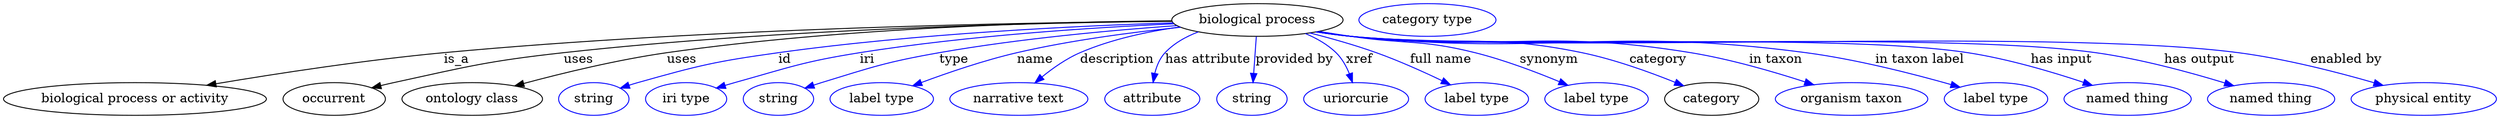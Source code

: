 digraph {
	graph [bb="0,0,2724.9,123"];
	node [label="\N"];
	"biological process"	[height=0.5,
		label="biological process",
		pos="1369.6,105",
		width=2.5998];
	"biological process or activity"	[height=0.5,
		pos="143.64,18",
		width=3.9899];
	"biological process" -> "biological process or activity"	[label=is_a,
		lp="495.64,61.5",
		pos="e,222.23,33.073 1276.1,103.61 1114,102.21 770.44,95.974 481.64,69 396.67,61.064 300.45,46.257 232.47,34.808"];
	occurrent	[height=0.5,
		pos="361.64,18",
		width=1.5526];
	"biological process" -> occurrent	[label=uses,
		lp="629.14,61.5",
		pos="e,402.78,30.292 1276.1,103.56 1132.8,102.01 850.61,95.5 612.64,69 529.2,59.708 508.65,53.97 426.64,36 422.04,34.992 417.27,33.879 \
412.51,32.72"];
	"ontology class"	[height=0.5,
		pos="512.64,18",
		width=2.1304];
	"biological process" -> "ontology class"	[label=uses,
		lp="743.14,61.5",
		pos="e,559.36,32.414 1276,104.02 1150.3,102.89 920.59,96.719 726.64,69 672.5,61.263 611.9,46.515 569.04,35.033"];
	id	[color=blue,
		height=0.5,
		label=string,
		pos="645.64,18",
		width=1.0652];
	"biological process" -> id	[color=blue,
		label=id,
		lp="857.64,61.5",
		pos="e,674.63,29.966 1277.4,101.67 1173.3,98.139 999.14,89.512 850.64,69 780.01,59.244 762.28,55.278 693.64,36 690.53,35.128 687.33,34.158 \
684.14,33.138",
		style=solid];
	iri	[color=blue,
		height=0.5,
		label="iri type",
		pos="746.64,18",
		width=1.2277];
	"biological process" -> iri	[color=blue,
		label=iri,
		lp="944.64,61.5",
		pos="e,780.19,29.97 1278.3,100.79 1190.3,96.724 1053.7,87.819 936.64,69 885.47,60.777 828.12,44.705 789.94,32.996",
		style=solid];
	type	[color=blue,
		height=0.5,
		label=string,
		pos="847.64,18",
		width=1.0652];
	"biological process" -> type	[color=blue,
		label=type,
		lp="1038.6,61.5",
		pos="e,876.58,29.953 1281.4,98.812 1211,93.78 1110,84.568 1022.6,69 964.8,58.689 950.77,53.344 894.64,36 891.88,35.147 889.04,34.229 \
886.2,33.277",
		style=solid];
	name	[color=blue,
		height=0.5,
		label="label type",
		pos="960.64,18",
		width=1.5707];
	"biological process" -> name	[color=blue,
		label=name,
		lp="1126.6,61.5",
		pos="e,994.01,32.545 1285.4,97.063 1233.4,91.731 1165.6,82.875 1106.6,69 1071.1,60.646 1032.1,47.041 1003.4,36.13",
		style=solid];
	description	[color=blue,
		height=0.5,
		label="narrative text",
		pos="1110.6,18",
		width=2.0943];
	"biological process" -> description	[color=blue,
		label=description,
		lp="1216.1,61.5",
		pos="e,1127.6,35.762 1284.5,97.513 1249.6,92.622 1209.6,84.043 1175.6,69 1161.1,62.549 1146.8,52.19 1135.4,42.57",
		style=solid];
	"has attribute"	[color=blue,
		height=0.5,
		label=attribute,
		pos="1255.6,18",
		width=1.4443];
	"biological process" -> "has attribute"	[color=blue,
		label="has attribute",
		lp="1315.6,61.5",
		pos="e,1256.1,36.228 1304.8,91.99 1291.3,86.845 1278.3,79.496 1268.6,69 1262.9,62.793 1259.6,54.382 1257.8,46.23",
		style=solid];
	"provided by"	[color=blue,
		height=0.5,
		label=string,
		pos="1363.6,18",
		width=1.0652];
	"biological process" -> "provided by"	[color=blue,
		label="provided by",
		lp="1410.1,61.5",
		pos="e,1364.8,36.175 1368.4,86.799 1367.6,75.163 1366.5,59.548 1365.6,46.237",
		style=solid];
	xref	[color=blue,
		height=0.5,
		label=uriorcurie,
		pos="1477.6,18",
		width=1.5887];
	"biological process" -> xref	[color=blue,
		label=xref,
		lp="1481.1,61.5",
		pos="e,1473.6,36.207 1422.1,90.055 1434.2,84.949 1446.3,78.102 1455.6,69 1462.2,62.632 1466.9,53.979 1470.3,45.661",
		style=solid];
	"full name"	[color=blue,
		height=0.5,
		label="label type",
		pos="1609.6,18",
		width=1.5707];
	"biological process" -> "full name"	[color=blue,
		label="full name",
		lp="1570.1,61.5",
		pos="e,1580.8,33.699 1426.9,90.741 1449.8,84.885 1476.2,77.414 1499.6,69 1524.1,60.207 1550.7,48.2 1571.6,38.157",
		style=solid];
	synonym	[color=blue,
		height=0.5,
		label="label type",
		pos="1740.6,18",
		width=1.5707];
	"biological process" -> synonym	[color=blue,
		label=synonym,
		lp="1688.6,61.5",
		pos="e,1709.3,33.105 1437.1,92.433 1448.6,90.55 1460.5,88.672 1471.6,87 1531.9,77.987 1548.5,83.824 1607.6,69 1639.4,61.049 1673.9,47.926 \
1699.8,37.118",
		style=solid];
	category	[height=0.5,
		pos="1866.6,18",
		width=1.4263];
	"biological process" -> category	[color=blue,
		label=category,
		lp="1808.1,61.5",
		pos="e,1836,32.475 1435.4,92.114 1447.4,90.202 1459.9,88.396 1471.6,87 1583.6,73.719 1614.3,91.925 1724.6,69 1760,61.654 1798.6,47.667 \
1826.6,36.351",
		style=solid];
	"in taxon"	[color=blue,
		height=0.5,
		label="organism taxon",
		pos="2019.6,18",
		width=2.3109];
	"biological process" -> "in taxon"	[color=blue,
		label="in taxon",
		lp="1936.6,61.5",
		pos="e,1978.3,33.652 1434.5,92.022 1446.8,90.083 1459.6,88.291 1471.6,87 1636.2,69.364 1680.3,95.792 1843.6,69 1886.4,61.981 1933.6,48.228 \
1968.4,36.92",
		style=solid];
	"in taxon label"	[color=blue,
		height=0.5,
		label="label type",
		pos="2177.6,18",
		width=1.5707];
	"biological process" -> "in taxon label"	[color=blue,
		label="in taxon label",
		lp="2094.1,61.5",
		pos="e,2138.2,31.065 1434.2,91.946 1446.6,90.001 1459.5,88.227 1471.6,87 1692,64.748 1750.1,98.202 1969.6,69 2024.9,61.656 2086.8,45.756 \
2128.6,33.846",
		style=solid];
	"has input"	[color=blue,
		height=0.5,
		label="named thing",
		pos="2321.6,18",
		width=1.9318];
	"biological process" -> "has input"	[color=blue,
		label="has input",
		lp="2249.1,61.5",
		pos="e,2283,33.085 1433.9,91.895 1446.4,89.942 1459.4,88.178 1471.6,87 1621,72.631 1998.3,91.792 2146.6,69 2190.3,62.295 2238.4,48.017 \
2273.1,36.428",
		style=solid];
	"has output"	[color=blue,
		height=0.5,
		label="named thing",
		pos="2478.6,18",
		width=1.9318];
	"biological process" -> "has output"	[color=blue,
		label="has output",
		lp="2400.1,61.5",
		pos="e,2437.6,32.65 1433.9,91.85 1446.4,89.901 1459.4,88.15 1471.6,87 1652,70.066 2107.2,93.996 2286.6,69 2335.3,62.216 2389.4,47.452 \
2427.7,35.716",
		style=solid];
	"enabled by"	[color=blue,
		height=0.5,
		label="physical entity",
		pos="2645.6,18",
		width=2.2026];
	"biological process" -> "enabled by"	[color=blue,
		label="enabled by",
		lp="2561.1,61.5",
		pos="e,2601,33.036 1433.7,91.858 1446.2,89.895 1459.3,88.136 1471.6,87 1686.5,67.207 2228.6,96.981 2442.6,69 2493.8,62.305 2550.8,47.609 \
2591.4,35.873",
		style=solid];
	"named thing_category"	[color=blue,
		height=0.5,
		label="category type",
		pos="1555.6,105",
		width=2.0762];
}
